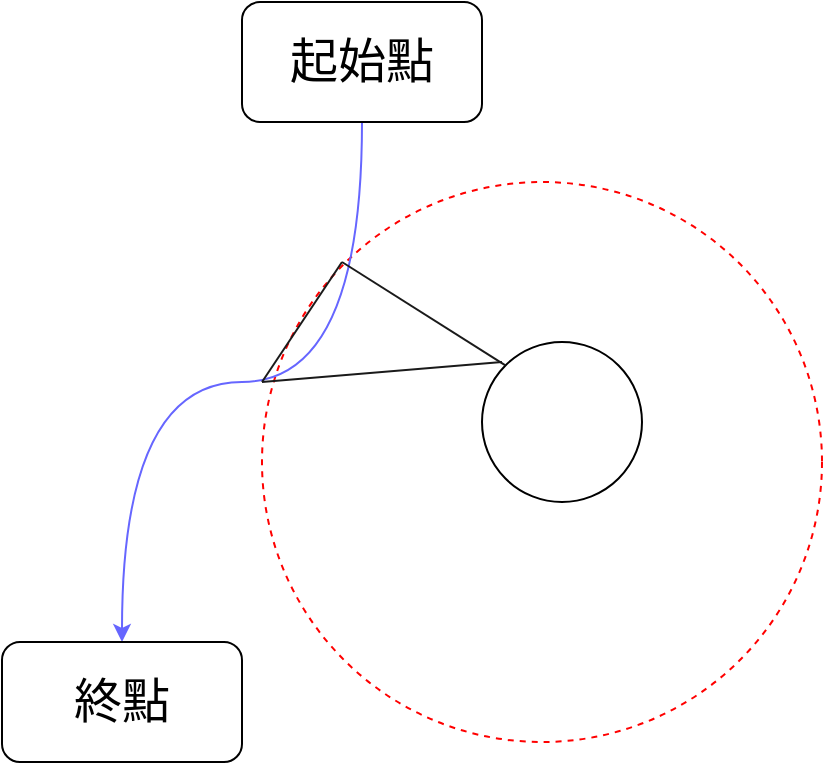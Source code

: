 <mxfile version="16.1.2" type="github">
  <diagram id="amrZpSWuf85oC7Gn9W7X" name="Page-1">
    <mxGraphModel dx="868" dy="450" grid="1" gridSize="10" guides="1" tooltips="1" connect="1" arrows="1" fold="1" page="1" pageScale="1" pageWidth="827" pageHeight="1169" math="0" shadow="0">
      <root>
        <mxCell id="0" />
        <mxCell id="1" parent="0" />
        <mxCell id="kFAgW7ydbyZMMfaz00AP-5" value="" style="ellipse;whiteSpace=wrap;html=1;aspect=fixed;dashed=1;strokeColor=#FF0000;" vertex="1" parent="1">
          <mxGeometry x="240" y="120" width="280" height="280" as="geometry" />
        </mxCell>
        <mxCell id="kFAgW7ydbyZMMfaz00AP-1" value="" style="curved=1;endArrow=classic;html=1;rounded=0;entryX=0.5;entryY=0;entryDx=0;entryDy=0;strokeColor=#6666FF;edgeStyle=orthogonalEdgeStyle;exitX=0.5;exitY=1;exitDx=0;exitDy=0;" edge="1" parent="1" source="kFAgW7ydbyZMMfaz00AP-3" target="kFAgW7ydbyZMMfaz00AP-4">
          <mxGeometry width="50" height="50" relative="1" as="geometry">
            <mxPoint x="200" y="90" as="sourcePoint" />
            <mxPoint x="160" y="320" as="targetPoint" />
          </mxGeometry>
        </mxCell>
        <mxCell id="kFAgW7ydbyZMMfaz00AP-2" value="" style="ellipse;whiteSpace=wrap;html=1;aspect=fixed;" vertex="1" parent="1">
          <mxGeometry x="350" y="200" width="80" height="80" as="geometry" />
        </mxCell>
        <mxCell id="kFAgW7ydbyZMMfaz00AP-3" value="&lt;font style=&quot;font-size: 24px&quot;&gt;起始點&lt;/font&gt;" style="rounded=1;whiteSpace=wrap;html=1;" vertex="1" parent="1">
          <mxGeometry x="230" y="30" width="120" height="60" as="geometry" />
        </mxCell>
        <mxCell id="kFAgW7ydbyZMMfaz00AP-4" value="&lt;font style=&quot;font-size: 24px&quot;&gt;終點&lt;/font&gt;" style="rounded=1;whiteSpace=wrap;html=1;" vertex="1" parent="1">
          <mxGeometry x="110" y="350" width="120" height="60" as="geometry" />
        </mxCell>
        <mxCell id="kFAgW7ydbyZMMfaz00AP-9" value="" style="endArrow=none;html=1;rounded=0;strokeColor=#1A1A1A;curved=1;entryX=0;entryY=0;entryDx=0;entryDy=0;" edge="1" parent="1" target="kFAgW7ydbyZMMfaz00AP-2">
          <mxGeometry width="50" height="50" relative="1" as="geometry">
            <mxPoint x="280" y="160" as="sourcePoint" />
            <mxPoint x="440" y="210" as="targetPoint" />
          </mxGeometry>
        </mxCell>
        <mxCell id="kFAgW7ydbyZMMfaz00AP-10" value="" style="endArrow=none;html=1;rounded=0;strokeColor=#1A1A1A;curved=1;" edge="1" parent="1">
          <mxGeometry width="50" height="50" relative="1" as="geometry">
            <mxPoint x="240" y="220" as="sourcePoint" />
            <mxPoint x="360" y="210" as="targetPoint" />
          </mxGeometry>
        </mxCell>
        <mxCell id="kFAgW7ydbyZMMfaz00AP-11" value="" style="endArrow=none;html=1;rounded=0;strokeColor=#1A1A1A;curved=1;" edge="1" parent="1">
          <mxGeometry width="50" height="50" relative="1" as="geometry">
            <mxPoint x="240" y="220" as="sourcePoint" />
            <mxPoint x="280" y="160" as="targetPoint" />
          </mxGeometry>
        </mxCell>
      </root>
    </mxGraphModel>
  </diagram>
</mxfile>
